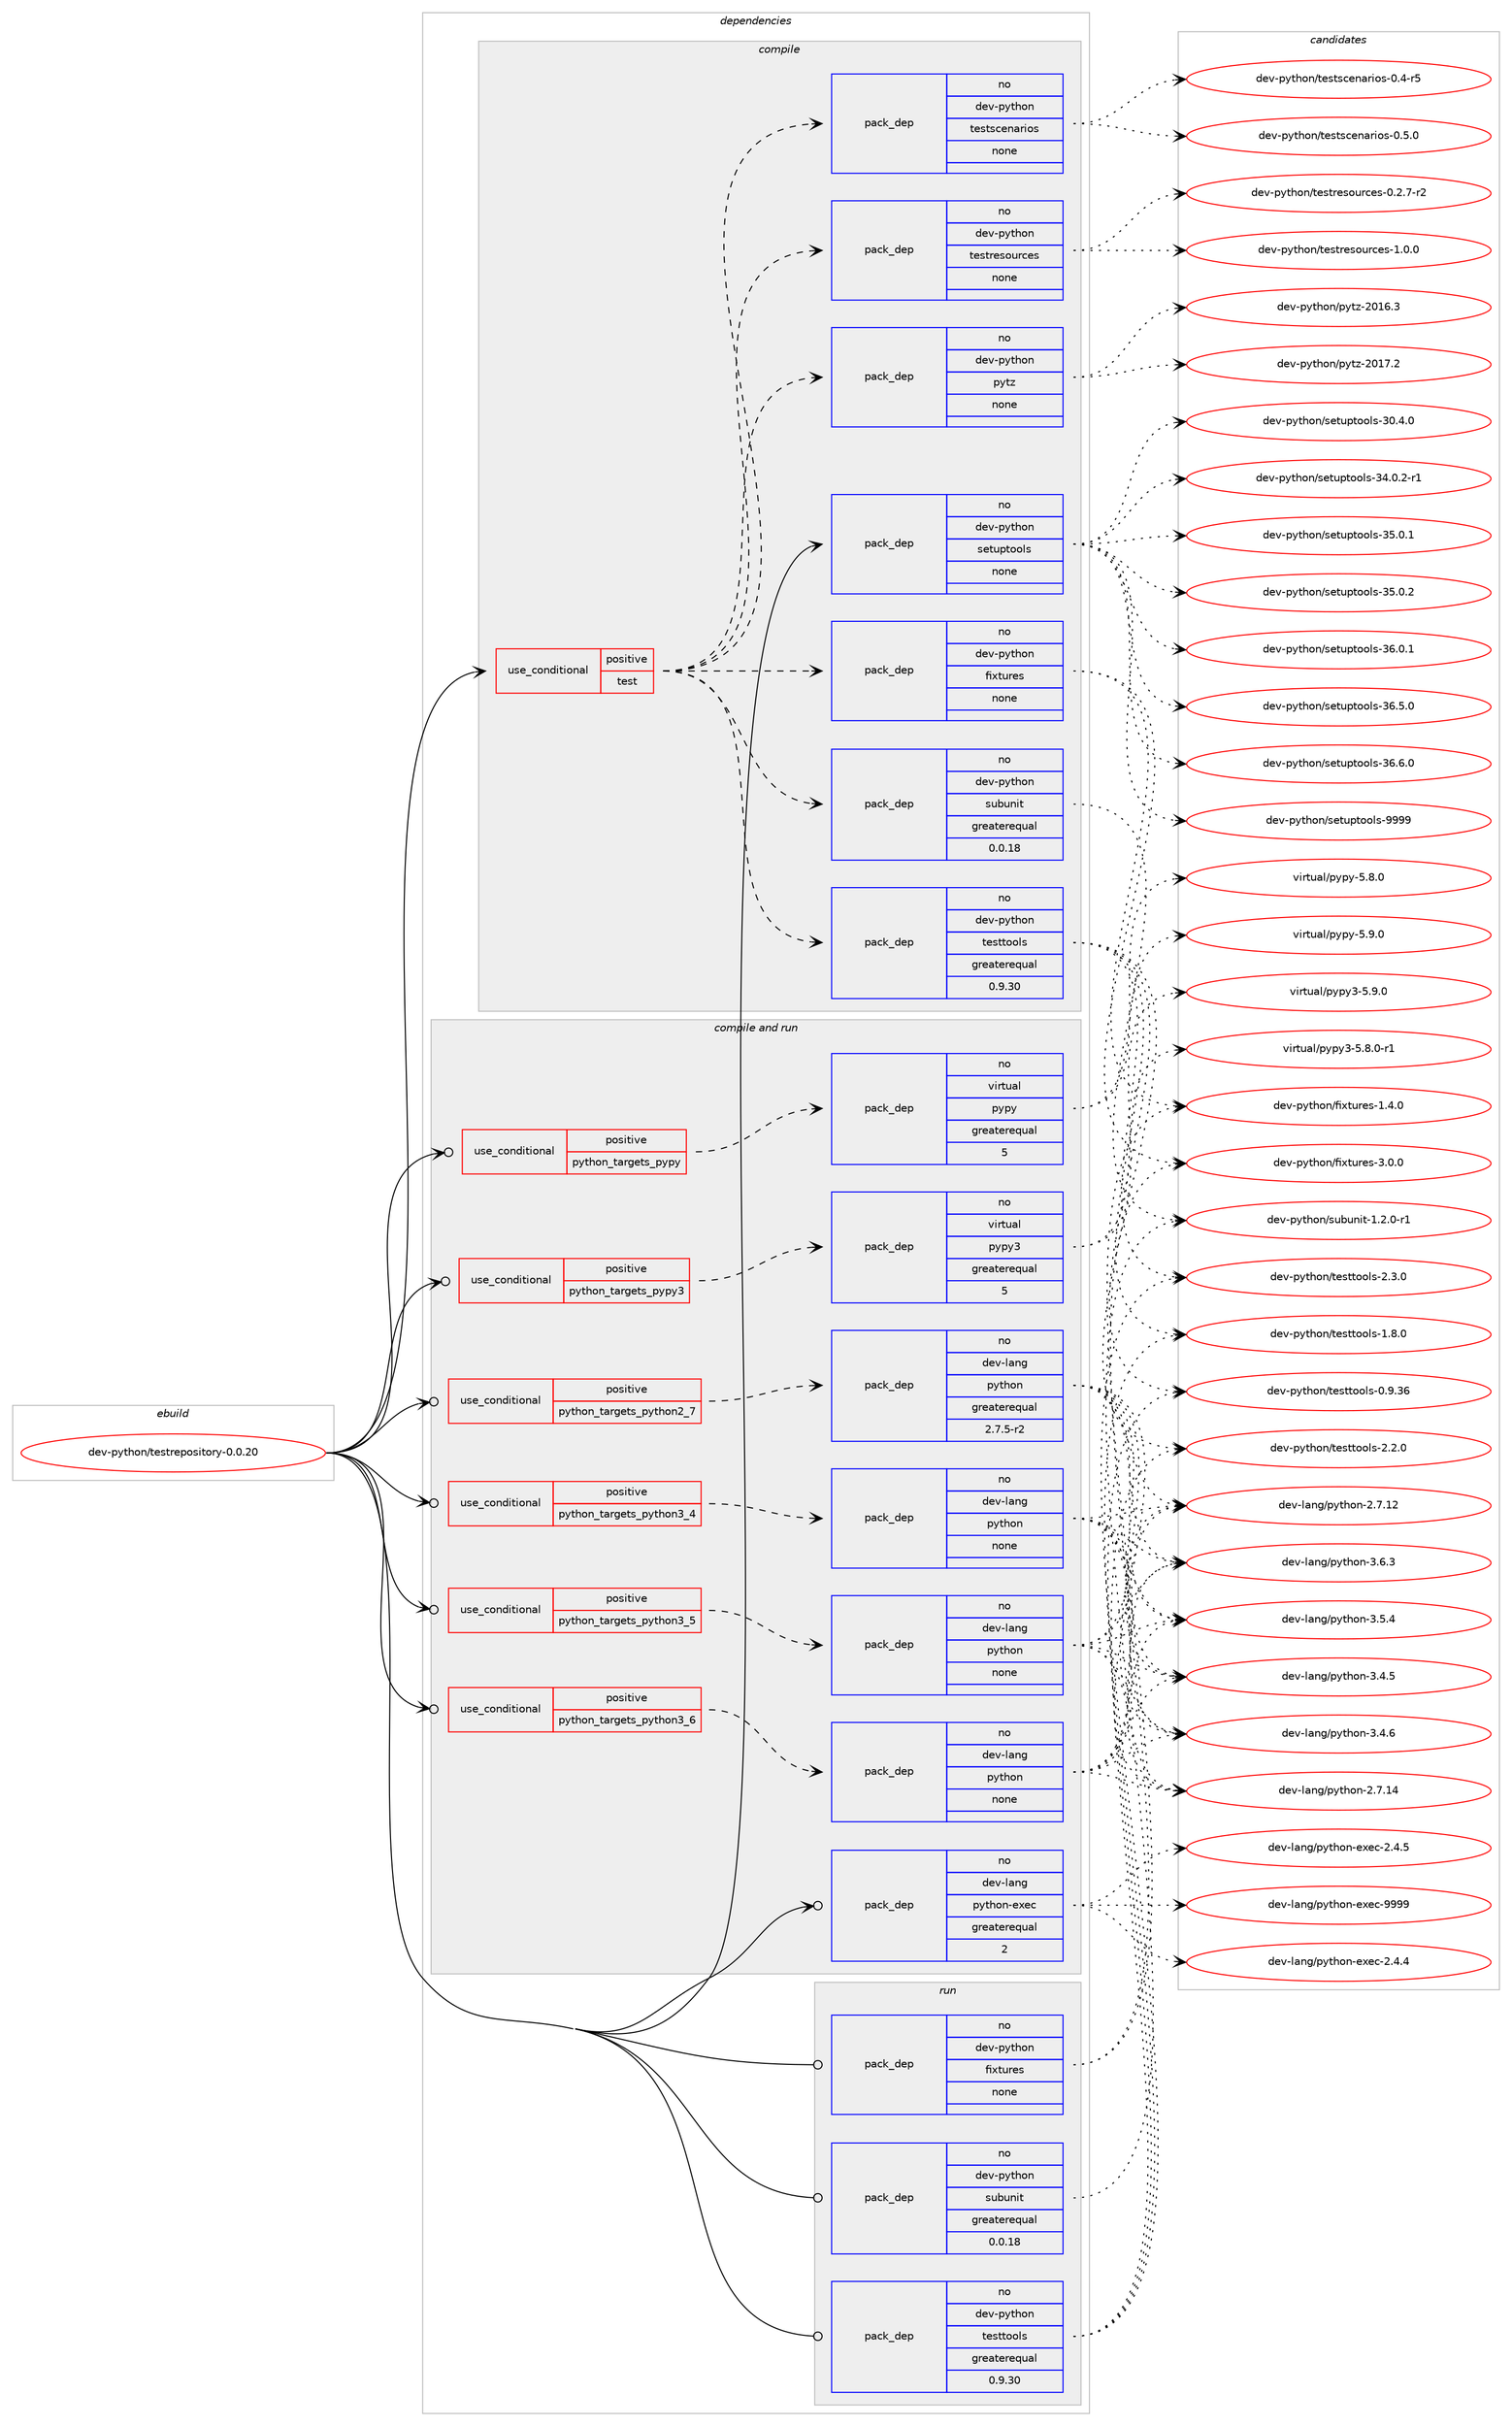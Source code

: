digraph prolog {

# *************
# Graph options
# *************

newrank=true;
concentrate=true;
compound=true;
graph [rankdir=LR,fontname=Helvetica,fontsize=10,ranksep=1.5];#, ranksep=2.5, nodesep=0.2];
edge  [arrowhead=vee];
node  [fontname=Helvetica,fontsize=10];

# **********
# The ebuild
# **********

subgraph cluster_leftcol {
color=gray;
rank=same;
label=<<i>ebuild</i>>;
id [label="dev-python/testrepository-0.0.20", color=red, width=4, href="../dev-python/testrepository-0.0.20.svg"];
}

# ****************
# The dependencies
# ****************

subgraph cluster_midcol {
color=gray;
label=<<i>dependencies</i>>;
subgraph cluster_compile {
fillcolor="#eeeeee";
style=filled;
label=<<i>compile</i>>;
subgraph cond42705 {
dependency190409 [label=<<TABLE BORDER="0" CELLBORDER="1" CELLSPACING="0" CELLPADDING="4"><TR><TD ROWSPAN="3" CELLPADDING="10">use_conditional</TD></TR><TR><TD>positive</TD></TR><TR><TD>test</TD></TR></TABLE>>, shape=none, color=red];
subgraph pack143748 {
dependency190410 [label=<<TABLE BORDER="0" CELLBORDER="1" CELLSPACING="0" CELLPADDING="4" WIDTH="220"><TR><TD ROWSPAN="6" CELLPADDING="30">pack_dep</TD></TR><TR><TD WIDTH="110">no</TD></TR><TR><TD>dev-python</TD></TR><TR><TD>subunit</TD></TR><TR><TD>greaterequal</TD></TR><TR><TD>0.0.18</TD></TR></TABLE>>, shape=none, color=blue];
}
dependency190409:e -> dependency190410:w [weight=20,style="dashed",arrowhead="vee"];
subgraph pack143749 {
dependency190411 [label=<<TABLE BORDER="0" CELLBORDER="1" CELLSPACING="0" CELLPADDING="4" WIDTH="220"><TR><TD ROWSPAN="6" CELLPADDING="30">pack_dep</TD></TR><TR><TD WIDTH="110">no</TD></TR><TR><TD>dev-python</TD></TR><TR><TD>testtools</TD></TR><TR><TD>greaterequal</TD></TR><TR><TD>0.9.30</TD></TR></TABLE>>, shape=none, color=blue];
}
dependency190409:e -> dependency190411:w [weight=20,style="dashed",arrowhead="vee"];
subgraph pack143750 {
dependency190412 [label=<<TABLE BORDER="0" CELLBORDER="1" CELLSPACING="0" CELLPADDING="4" WIDTH="220"><TR><TD ROWSPAN="6" CELLPADDING="30">pack_dep</TD></TR><TR><TD WIDTH="110">no</TD></TR><TR><TD>dev-python</TD></TR><TR><TD>fixtures</TD></TR><TR><TD>none</TD></TR><TR><TD></TD></TR></TABLE>>, shape=none, color=blue];
}
dependency190409:e -> dependency190412:w [weight=20,style="dashed",arrowhead="vee"];
subgraph pack143751 {
dependency190413 [label=<<TABLE BORDER="0" CELLBORDER="1" CELLSPACING="0" CELLPADDING="4" WIDTH="220"><TR><TD ROWSPAN="6" CELLPADDING="30">pack_dep</TD></TR><TR><TD WIDTH="110">no</TD></TR><TR><TD>dev-python</TD></TR><TR><TD>testresources</TD></TR><TR><TD>none</TD></TR><TR><TD></TD></TR></TABLE>>, shape=none, color=blue];
}
dependency190409:e -> dependency190413:w [weight=20,style="dashed",arrowhead="vee"];
subgraph pack143752 {
dependency190414 [label=<<TABLE BORDER="0" CELLBORDER="1" CELLSPACING="0" CELLPADDING="4" WIDTH="220"><TR><TD ROWSPAN="6" CELLPADDING="30">pack_dep</TD></TR><TR><TD WIDTH="110">no</TD></TR><TR><TD>dev-python</TD></TR><TR><TD>testscenarios</TD></TR><TR><TD>none</TD></TR><TR><TD></TD></TR></TABLE>>, shape=none, color=blue];
}
dependency190409:e -> dependency190414:w [weight=20,style="dashed",arrowhead="vee"];
subgraph pack143753 {
dependency190415 [label=<<TABLE BORDER="0" CELLBORDER="1" CELLSPACING="0" CELLPADDING="4" WIDTH="220"><TR><TD ROWSPAN="6" CELLPADDING="30">pack_dep</TD></TR><TR><TD WIDTH="110">no</TD></TR><TR><TD>dev-python</TD></TR><TR><TD>pytz</TD></TR><TR><TD>none</TD></TR><TR><TD></TD></TR></TABLE>>, shape=none, color=blue];
}
dependency190409:e -> dependency190415:w [weight=20,style="dashed",arrowhead="vee"];
}
id:e -> dependency190409:w [weight=20,style="solid",arrowhead="vee"];
subgraph pack143754 {
dependency190416 [label=<<TABLE BORDER="0" CELLBORDER="1" CELLSPACING="0" CELLPADDING="4" WIDTH="220"><TR><TD ROWSPAN="6" CELLPADDING="30">pack_dep</TD></TR><TR><TD WIDTH="110">no</TD></TR><TR><TD>dev-python</TD></TR><TR><TD>setuptools</TD></TR><TR><TD>none</TD></TR><TR><TD></TD></TR></TABLE>>, shape=none, color=blue];
}
id:e -> dependency190416:w [weight=20,style="solid",arrowhead="vee"];
}
subgraph cluster_compileandrun {
fillcolor="#eeeeee";
style=filled;
label=<<i>compile and run</i>>;
subgraph cond42706 {
dependency190417 [label=<<TABLE BORDER="0" CELLBORDER="1" CELLSPACING="0" CELLPADDING="4"><TR><TD ROWSPAN="3" CELLPADDING="10">use_conditional</TD></TR><TR><TD>positive</TD></TR><TR><TD>python_targets_pypy</TD></TR></TABLE>>, shape=none, color=red];
subgraph pack143755 {
dependency190418 [label=<<TABLE BORDER="0" CELLBORDER="1" CELLSPACING="0" CELLPADDING="4" WIDTH="220"><TR><TD ROWSPAN="6" CELLPADDING="30">pack_dep</TD></TR><TR><TD WIDTH="110">no</TD></TR><TR><TD>virtual</TD></TR><TR><TD>pypy</TD></TR><TR><TD>greaterequal</TD></TR><TR><TD>5</TD></TR></TABLE>>, shape=none, color=blue];
}
dependency190417:e -> dependency190418:w [weight=20,style="dashed",arrowhead="vee"];
}
id:e -> dependency190417:w [weight=20,style="solid",arrowhead="odotvee"];
subgraph cond42707 {
dependency190419 [label=<<TABLE BORDER="0" CELLBORDER="1" CELLSPACING="0" CELLPADDING="4"><TR><TD ROWSPAN="3" CELLPADDING="10">use_conditional</TD></TR><TR><TD>positive</TD></TR><TR><TD>python_targets_pypy3</TD></TR></TABLE>>, shape=none, color=red];
subgraph pack143756 {
dependency190420 [label=<<TABLE BORDER="0" CELLBORDER="1" CELLSPACING="0" CELLPADDING="4" WIDTH="220"><TR><TD ROWSPAN="6" CELLPADDING="30">pack_dep</TD></TR><TR><TD WIDTH="110">no</TD></TR><TR><TD>virtual</TD></TR><TR><TD>pypy3</TD></TR><TR><TD>greaterequal</TD></TR><TR><TD>5</TD></TR></TABLE>>, shape=none, color=blue];
}
dependency190419:e -> dependency190420:w [weight=20,style="dashed",arrowhead="vee"];
}
id:e -> dependency190419:w [weight=20,style="solid",arrowhead="odotvee"];
subgraph cond42708 {
dependency190421 [label=<<TABLE BORDER="0" CELLBORDER="1" CELLSPACING="0" CELLPADDING="4"><TR><TD ROWSPAN="3" CELLPADDING="10">use_conditional</TD></TR><TR><TD>positive</TD></TR><TR><TD>python_targets_python2_7</TD></TR></TABLE>>, shape=none, color=red];
subgraph pack143757 {
dependency190422 [label=<<TABLE BORDER="0" CELLBORDER="1" CELLSPACING="0" CELLPADDING="4" WIDTH="220"><TR><TD ROWSPAN="6" CELLPADDING="30">pack_dep</TD></TR><TR><TD WIDTH="110">no</TD></TR><TR><TD>dev-lang</TD></TR><TR><TD>python</TD></TR><TR><TD>greaterequal</TD></TR><TR><TD>2.7.5-r2</TD></TR></TABLE>>, shape=none, color=blue];
}
dependency190421:e -> dependency190422:w [weight=20,style="dashed",arrowhead="vee"];
}
id:e -> dependency190421:w [weight=20,style="solid",arrowhead="odotvee"];
subgraph cond42709 {
dependency190423 [label=<<TABLE BORDER="0" CELLBORDER="1" CELLSPACING="0" CELLPADDING="4"><TR><TD ROWSPAN="3" CELLPADDING="10">use_conditional</TD></TR><TR><TD>positive</TD></TR><TR><TD>python_targets_python3_4</TD></TR></TABLE>>, shape=none, color=red];
subgraph pack143758 {
dependency190424 [label=<<TABLE BORDER="0" CELLBORDER="1" CELLSPACING="0" CELLPADDING="4" WIDTH="220"><TR><TD ROWSPAN="6" CELLPADDING="30">pack_dep</TD></TR><TR><TD WIDTH="110">no</TD></TR><TR><TD>dev-lang</TD></TR><TR><TD>python</TD></TR><TR><TD>none</TD></TR><TR><TD></TD></TR></TABLE>>, shape=none, color=blue];
}
dependency190423:e -> dependency190424:w [weight=20,style="dashed",arrowhead="vee"];
}
id:e -> dependency190423:w [weight=20,style="solid",arrowhead="odotvee"];
subgraph cond42710 {
dependency190425 [label=<<TABLE BORDER="0" CELLBORDER="1" CELLSPACING="0" CELLPADDING="4"><TR><TD ROWSPAN="3" CELLPADDING="10">use_conditional</TD></TR><TR><TD>positive</TD></TR><TR><TD>python_targets_python3_5</TD></TR></TABLE>>, shape=none, color=red];
subgraph pack143759 {
dependency190426 [label=<<TABLE BORDER="0" CELLBORDER="1" CELLSPACING="0" CELLPADDING="4" WIDTH="220"><TR><TD ROWSPAN="6" CELLPADDING="30">pack_dep</TD></TR><TR><TD WIDTH="110">no</TD></TR><TR><TD>dev-lang</TD></TR><TR><TD>python</TD></TR><TR><TD>none</TD></TR><TR><TD></TD></TR></TABLE>>, shape=none, color=blue];
}
dependency190425:e -> dependency190426:w [weight=20,style="dashed",arrowhead="vee"];
}
id:e -> dependency190425:w [weight=20,style="solid",arrowhead="odotvee"];
subgraph cond42711 {
dependency190427 [label=<<TABLE BORDER="0" CELLBORDER="1" CELLSPACING="0" CELLPADDING="4"><TR><TD ROWSPAN="3" CELLPADDING="10">use_conditional</TD></TR><TR><TD>positive</TD></TR><TR><TD>python_targets_python3_6</TD></TR></TABLE>>, shape=none, color=red];
subgraph pack143760 {
dependency190428 [label=<<TABLE BORDER="0" CELLBORDER="1" CELLSPACING="0" CELLPADDING="4" WIDTH="220"><TR><TD ROWSPAN="6" CELLPADDING="30">pack_dep</TD></TR><TR><TD WIDTH="110">no</TD></TR><TR><TD>dev-lang</TD></TR><TR><TD>python</TD></TR><TR><TD>none</TD></TR><TR><TD></TD></TR></TABLE>>, shape=none, color=blue];
}
dependency190427:e -> dependency190428:w [weight=20,style="dashed",arrowhead="vee"];
}
id:e -> dependency190427:w [weight=20,style="solid",arrowhead="odotvee"];
subgraph pack143761 {
dependency190429 [label=<<TABLE BORDER="0" CELLBORDER="1" CELLSPACING="0" CELLPADDING="4" WIDTH="220"><TR><TD ROWSPAN="6" CELLPADDING="30">pack_dep</TD></TR><TR><TD WIDTH="110">no</TD></TR><TR><TD>dev-lang</TD></TR><TR><TD>python-exec</TD></TR><TR><TD>greaterequal</TD></TR><TR><TD>2</TD></TR></TABLE>>, shape=none, color=blue];
}
id:e -> dependency190429:w [weight=20,style="solid",arrowhead="odotvee"];
}
subgraph cluster_run {
fillcolor="#eeeeee";
style=filled;
label=<<i>run</i>>;
subgraph pack143762 {
dependency190430 [label=<<TABLE BORDER="0" CELLBORDER="1" CELLSPACING="0" CELLPADDING="4" WIDTH="220"><TR><TD ROWSPAN="6" CELLPADDING="30">pack_dep</TD></TR><TR><TD WIDTH="110">no</TD></TR><TR><TD>dev-python</TD></TR><TR><TD>fixtures</TD></TR><TR><TD>none</TD></TR><TR><TD></TD></TR></TABLE>>, shape=none, color=blue];
}
id:e -> dependency190430:w [weight=20,style="solid",arrowhead="odot"];
subgraph pack143763 {
dependency190431 [label=<<TABLE BORDER="0" CELLBORDER="1" CELLSPACING="0" CELLPADDING="4" WIDTH="220"><TR><TD ROWSPAN="6" CELLPADDING="30">pack_dep</TD></TR><TR><TD WIDTH="110">no</TD></TR><TR><TD>dev-python</TD></TR><TR><TD>subunit</TD></TR><TR><TD>greaterequal</TD></TR><TR><TD>0.0.18</TD></TR></TABLE>>, shape=none, color=blue];
}
id:e -> dependency190431:w [weight=20,style="solid",arrowhead="odot"];
subgraph pack143764 {
dependency190432 [label=<<TABLE BORDER="0" CELLBORDER="1" CELLSPACING="0" CELLPADDING="4" WIDTH="220"><TR><TD ROWSPAN="6" CELLPADDING="30">pack_dep</TD></TR><TR><TD WIDTH="110">no</TD></TR><TR><TD>dev-python</TD></TR><TR><TD>testtools</TD></TR><TR><TD>greaterequal</TD></TR><TR><TD>0.9.30</TD></TR></TABLE>>, shape=none, color=blue];
}
id:e -> dependency190432:w [weight=20,style="solid",arrowhead="odot"];
}
}

# **************
# The candidates
# **************

subgraph cluster_choices {
rank=same;
color=gray;
label=<<i>candidates</i>>;

subgraph choice143748 {
color=black;
nodesep=1;
choice1001011184511212111610411111047115117981171101051164549465046484511449 [label="dev-python/subunit-1.2.0-r1", color=red, width=4,href="../dev-python/subunit-1.2.0-r1.svg"];
dependency190410:e -> choice1001011184511212111610411111047115117981171101051164549465046484511449:w [style=dotted,weight="100"];
}
subgraph choice143749 {
color=black;
nodesep=1;
choice100101118451121211161041111104711610111511611611111110811545484657465154 [label="dev-python/testtools-0.9.36", color=red, width=4,href="../dev-python/testtools-0.9.36.svg"];
choice1001011184511212111610411111047116101115116116111111108115454946564648 [label="dev-python/testtools-1.8.0", color=red, width=4,href="../dev-python/testtools-1.8.0.svg"];
choice1001011184511212111610411111047116101115116116111111108115455046504648 [label="dev-python/testtools-2.2.0", color=red, width=4,href="../dev-python/testtools-2.2.0.svg"];
choice1001011184511212111610411111047116101115116116111111108115455046514648 [label="dev-python/testtools-2.3.0", color=red, width=4,href="../dev-python/testtools-2.3.0.svg"];
dependency190411:e -> choice100101118451121211161041111104711610111511611611111110811545484657465154:w [style=dotted,weight="100"];
dependency190411:e -> choice1001011184511212111610411111047116101115116116111111108115454946564648:w [style=dotted,weight="100"];
dependency190411:e -> choice1001011184511212111610411111047116101115116116111111108115455046504648:w [style=dotted,weight="100"];
dependency190411:e -> choice1001011184511212111610411111047116101115116116111111108115455046514648:w [style=dotted,weight="100"];
}
subgraph choice143750 {
color=black;
nodesep=1;
choice1001011184511212111610411111047102105120116117114101115454946524648 [label="dev-python/fixtures-1.4.0", color=red, width=4,href="../dev-python/fixtures-1.4.0.svg"];
choice1001011184511212111610411111047102105120116117114101115455146484648 [label="dev-python/fixtures-3.0.0", color=red, width=4,href="../dev-python/fixtures-3.0.0.svg"];
dependency190412:e -> choice1001011184511212111610411111047102105120116117114101115454946524648:w [style=dotted,weight="100"];
dependency190412:e -> choice1001011184511212111610411111047102105120116117114101115455146484648:w [style=dotted,weight="100"];
}
subgraph choice143751 {
color=black;
nodesep=1;
choice1001011184511212111610411111047116101115116114101115111117114991011154548465046554511450 [label="dev-python/testresources-0.2.7-r2", color=red, width=4,href="../dev-python/testresources-0.2.7-r2.svg"];
choice100101118451121211161041111104711610111511611410111511111711499101115454946484648 [label="dev-python/testresources-1.0.0", color=red, width=4,href="../dev-python/testresources-1.0.0.svg"];
dependency190413:e -> choice1001011184511212111610411111047116101115116114101115111117114991011154548465046554511450:w [style=dotted,weight="100"];
dependency190413:e -> choice100101118451121211161041111104711610111511611410111511111711499101115454946484648:w [style=dotted,weight="100"];
}
subgraph choice143752 {
color=black;
nodesep=1;
choice10010111845112121116104111110471161011151161159910111097114105111115454846524511453 [label="dev-python/testscenarios-0.4-r5", color=red, width=4,href="../dev-python/testscenarios-0.4-r5.svg"];
choice10010111845112121116104111110471161011151161159910111097114105111115454846534648 [label="dev-python/testscenarios-0.5.0", color=red, width=4,href="../dev-python/testscenarios-0.5.0.svg"];
dependency190414:e -> choice10010111845112121116104111110471161011151161159910111097114105111115454846524511453:w [style=dotted,weight="100"];
dependency190414:e -> choice10010111845112121116104111110471161011151161159910111097114105111115454846534648:w [style=dotted,weight="100"];
}
subgraph choice143753 {
color=black;
nodesep=1;
choice100101118451121211161041111104711212111612245504849544651 [label="dev-python/pytz-2016.3", color=red, width=4,href="../dev-python/pytz-2016.3.svg"];
choice100101118451121211161041111104711212111612245504849554650 [label="dev-python/pytz-2017.2", color=red, width=4,href="../dev-python/pytz-2017.2.svg"];
dependency190415:e -> choice100101118451121211161041111104711212111612245504849544651:w [style=dotted,weight="100"];
dependency190415:e -> choice100101118451121211161041111104711212111612245504849554650:w [style=dotted,weight="100"];
}
subgraph choice143754 {
color=black;
nodesep=1;
choice100101118451121211161041111104711510111611711211611111110811545514846524648 [label="dev-python/setuptools-30.4.0", color=red, width=4,href="../dev-python/setuptools-30.4.0.svg"];
choice1001011184511212111610411111047115101116117112116111111108115455152464846504511449 [label="dev-python/setuptools-34.0.2-r1", color=red, width=4,href="../dev-python/setuptools-34.0.2-r1.svg"];
choice100101118451121211161041111104711510111611711211611111110811545515346484649 [label="dev-python/setuptools-35.0.1", color=red, width=4,href="../dev-python/setuptools-35.0.1.svg"];
choice100101118451121211161041111104711510111611711211611111110811545515346484650 [label="dev-python/setuptools-35.0.2", color=red, width=4,href="../dev-python/setuptools-35.0.2.svg"];
choice100101118451121211161041111104711510111611711211611111110811545515446484649 [label="dev-python/setuptools-36.0.1", color=red, width=4,href="../dev-python/setuptools-36.0.1.svg"];
choice100101118451121211161041111104711510111611711211611111110811545515446534648 [label="dev-python/setuptools-36.5.0", color=red, width=4,href="../dev-python/setuptools-36.5.0.svg"];
choice100101118451121211161041111104711510111611711211611111110811545515446544648 [label="dev-python/setuptools-36.6.0", color=red, width=4,href="../dev-python/setuptools-36.6.0.svg"];
choice10010111845112121116104111110471151011161171121161111111081154557575757 [label="dev-python/setuptools-9999", color=red, width=4,href="../dev-python/setuptools-9999.svg"];
dependency190416:e -> choice100101118451121211161041111104711510111611711211611111110811545514846524648:w [style=dotted,weight="100"];
dependency190416:e -> choice1001011184511212111610411111047115101116117112116111111108115455152464846504511449:w [style=dotted,weight="100"];
dependency190416:e -> choice100101118451121211161041111104711510111611711211611111110811545515346484649:w [style=dotted,weight="100"];
dependency190416:e -> choice100101118451121211161041111104711510111611711211611111110811545515346484650:w [style=dotted,weight="100"];
dependency190416:e -> choice100101118451121211161041111104711510111611711211611111110811545515446484649:w [style=dotted,weight="100"];
dependency190416:e -> choice100101118451121211161041111104711510111611711211611111110811545515446534648:w [style=dotted,weight="100"];
dependency190416:e -> choice100101118451121211161041111104711510111611711211611111110811545515446544648:w [style=dotted,weight="100"];
dependency190416:e -> choice10010111845112121116104111110471151011161171121161111111081154557575757:w [style=dotted,weight="100"];
}
subgraph choice143755 {
color=black;
nodesep=1;
choice1181051141161179710847112121112121455346564648 [label="virtual/pypy-5.8.0", color=red, width=4,href="../virtual/pypy-5.8.0.svg"];
choice1181051141161179710847112121112121455346574648 [label="virtual/pypy-5.9.0", color=red, width=4,href="../virtual/pypy-5.9.0.svg"];
dependency190418:e -> choice1181051141161179710847112121112121455346564648:w [style=dotted,weight="100"];
dependency190418:e -> choice1181051141161179710847112121112121455346574648:w [style=dotted,weight="100"];
}
subgraph choice143756 {
color=black;
nodesep=1;
choice1181051141161179710847112121112121514553465646484511449 [label="virtual/pypy3-5.8.0-r1", color=red, width=4,href="../virtual/pypy3-5.8.0-r1.svg"];
choice118105114116117971084711212111212151455346574648 [label="virtual/pypy3-5.9.0", color=red, width=4,href="../virtual/pypy3-5.9.0.svg"];
dependency190420:e -> choice1181051141161179710847112121112121514553465646484511449:w [style=dotted,weight="100"];
dependency190420:e -> choice118105114116117971084711212111212151455346574648:w [style=dotted,weight="100"];
}
subgraph choice143757 {
color=black;
nodesep=1;
choice10010111845108971101034711212111610411111045504655464950 [label="dev-lang/python-2.7.12", color=red, width=4,href="../dev-lang/python-2.7.12.svg"];
choice10010111845108971101034711212111610411111045504655464952 [label="dev-lang/python-2.7.14", color=red, width=4,href="../dev-lang/python-2.7.14.svg"];
choice100101118451089711010347112121116104111110455146524653 [label="dev-lang/python-3.4.5", color=red, width=4,href="../dev-lang/python-3.4.5.svg"];
choice100101118451089711010347112121116104111110455146524654 [label="dev-lang/python-3.4.6", color=red, width=4,href="../dev-lang/python-3.4.6.svg"];
choice100101118451089711010347112121116104111110455146534652 [label="dev-lang/python-3.5.4", color=red, width=4,href="../dev-lang/python-3.5.4.svg"];
choice100101118451089711010347112121116104111110455146544651 [label="dev-lang/python-3.6.3", color=red, width=4,href="../dev-lang/python-3.6.3.svg"];
dependency190422:e -> choice10010111845108971101034711212111610411111045504655464950:w [style=dotted,weight="100"];
dependency190422:e -> choice10010111845108971101034711212111610411111045504655464952:w [style=dotted,weight="100"];
dependency190422:e -> choice100101118451089711010347112121116104111110455146524653:w [style=dotted,weight="100"];
dependency190422:e -> choice100101118451089711010347112121116104111110455146524654:w [style=dotted,weight="100"];
dependency190422:e -> choice100101118451089711010347112121116104111110455146534652:w [style=dotted,weight="100"];
dependency190422:e -> choice100101118451089711010347112121116104111110455146544651:w [style=dotted,weight="100"];
}
subgraph choice143758 {
color=black;
nodesep=1;
choice10010111845108971101034711212111610411111045504655464950 [label="dev-lang/python-2.7.12", color=red, width=4,href="../dev-lang/python-2.7.12.svg"];
choice10010111845108971101034711212111610411111045504655464952 [label="dev-lang/python-2.7.14", color=red, width=4,href="../dev-lang/python-2.7.14.svg"];
choice100101118451089711010347112121116104111110455146524653 [label="dev-lang/python-3.4.5", color=red, width=4,href="../dev-lang/python-3.4.5.svg"];
choice100101118451089711010347112121116104111110455146524654 [label="dev-lang/python-3.4.6", color=red, width=4,href="../dev-lang/python-3.4.6.svg"];
choice100101118451089711010347112121116104111110455146534652 [label="dev-lang/python-3.5.4", color=red, width=4,href="../dev-lang/python-3.5.4.svg"];
choice100101118451089711010347112121116104111110455146544651 [label="dev-lang/python-3.6.3", color=red, width=4,href="../dev-lang/python-3.6.3.svg"];
dependency190424:e -> choice10010111845108971101034711212111610411111045504655464950:w [style=dotted,weight="100"];
dependency190424:e -> choice10010111845108971101034711212111610411111045504655464952:w [style=dotted,weight="100"];
dependency190424:e -> choice100101118451089711010347112121116104111110455146524653:w [style=dotted,weight="100"];
dependency190424:e -> choice100101118451089711010347112121116104111110455146524654:w [style=dotted,weight="100"];
dependency190424:e -> choice100101118451089711010347112121116104111110455146534652:w [style=dotted,weight="100"];
dependency190424:e -> choice100101118451089711010347112121116104111110455146544651:w [style=dotted,weight="100"];
}
subgraph choice143759 {
color=black;
nodesep=1;
choice10010111845108971101034711212111610411111045504655464950 [label="dev-lang/python-2.7.12", color=red, width=4,href="../dev-lang/python-2.7.12.svg"];
choice10010111845108971101034711212111610411111045504655464952 [label="dev-lang/python-2.7.14", color=red, width=4,href="../dev-lang/python-2.7.14.svg"];
choice100101118451089711010347112121116104111110455146524653 [label="dev-lang/python-3.4.5", color=red, width=4,href="../dev-lang/python-3.4.5.svg"];
choice100101118451089711010347112121116104111110455146524654 [label="dev-lang/python-3.4.6", color=red, width=4,href="../dev-lang/python-3.4.6.svg"];
choice100101118451089711010347112121116104111110455146534652 [label="dev-lang/python-3.5.4", color=red, width=4,href="../dev-lang/python-3.5.4.svg"];
choice100101118451089711010347112121116104111110455146544651 [label="dev-lang/python-3.6.3", color=red, width=4,href="../dev-lang/python-3.6.3.svg"];
dependency190426:e -> choice10010111845108971101034711212111610411111045504655464950:w [style=dotted,weight="100"];
dependency190426:e -> choice10010111845108971101034711212111610411111045504655464952:w [style=dotted,weight="100"];
dependency190426:e -> choice100101118451089711010347112121116104111110455146524653:w [style=dotted,weight="100"];
dependency190426:e -> choice100101118451089711010347112121116104111110455146524654:w [style=dotted,weight="100"];
dependency190426:e -> choice100101118451089711010347112121116104111110455146534652:w [style=dotted,weight="100"];
dependency190426:e -> choice100101118451089711010347112121116104111110455146544651:w [style=dotted,weight="100"];
}
subgraph choice143760 {
color=black;
nodesep=1;
choice10010111845108971101034711212111610411111045504655464950 [label="dev-lang/python-2.7.12", color=red, width=4,href="../dev-lang/python-2.7.12.svg"];
choice10010111845108971101034711212111610411111045504655464952 [label="dev-lang/python-2.7.14", color=red, width=4,href="../dev-lang/python-2.7.14.svg"];
choice100101118451089711010347112121116104111110455146524653 [label="dev-lang/python-3.4.5", color=red, width=4,href="../dev-lang/python-3.4.5.svg"];
choice100101118451089711010347112121116104111110455146524654 [label="dev-lang/python-3.4.6", color=red, width=4,href="../dev-lang/python-3.4.6.svg"];
choice100101118451089711010347112121116104111110455146534652 [label="dev-lang/python-3.5.4", color=red, width=4,href="../dev-lang/python-3.5.4.svg"];
choice100101118451089711010347112121116104111110455146544651 [label="dev-lang/python-3.6.3", color=red, width=4,href="../dev-lang/python-3.6.3.svg"];
dependency190428:e -> choice10010111845108971101034711212111610411111045504655464950:w [style=dotted,weight="100"];
dependency190428:e -> choice10010111845108971101034711212111610411111045504655464952:w [style=dotted,weight="100"];
dependency190428:e -> choice100101118451089711010347112121116104111110455146524653:w [style=dotted,weight="100"];
dependency190428:e -> choice100101118451089711010347112121116104111110455146524654:w [style=dotted,weight="100"];
dependency190428:e -> choice100101118451089711010347112121116104111110455146534652:w [style=dotted,weight="100"];
dependency190428:e -> choice100101118451089711010347112121116104111110455146544651:w [style=dotted,weight="100"];
}
subgraph choice143761 {
color=black;
nodesep=1;
choice1001011184510897110103471121211161041111104510112010199455046524652 [label="dev-lang/python-exec-2.4.4", color=red, width=4,href="../dev-lang/python-exec-2.4.4.svg"];
choice1001011184510897110103471121211161041111104510112010199455046524653 [label="dev-lang/python-exec-2.4.5", color=red, width=4,href="../dev-lang/python-exec-2.4.5.svg"];
choice10010111845108971101034711212111610411111045101120101994557575757 [label="dev-lang/python-exec-9999", color=red, width=4,href="../dev-lang/python-exec-9999.svg"];
dependency190429:e -> choice1001011184510897110103471121211161041111104510112010199455046524652:w [style=dotted,weight="100"];
dependency190429:e -> choice1001011184510897110103471121211161041111104510112010199455046524653:w [style=dotted,weight="100"];
dependency190429:e -> choice10010111845108971101034711212111610411111045101120101994557575757:w [style=dotted,weight="100"];
}
subgraph choice143762 {
color=black;
nodesep=1;
choice1001011184511212111610411111047102105120116117114101115454946524648 [label="dev-python/fixtures-1.4.0", color=red, width=4,href="../dev-python/fixtures-1.4.0.svg"];
choice1001011184511212111610411111047102105120116117114101115455146484648 [label="dev-python/fixtures-3.0.0", color=red, width=4,href="../dev-python/fixtures-3.0.0.svg"];
dependency190430:e -> choice1001011184511212111610411111047102105120116117114101115454946524648:w [style=dotted,weight="100"];
dependency190430:e -> choice1001011184511212111610411111047102105120116117114101115455146484648:w [style=dotted,weight="100"];
}
subgraph choice143763 {
color=black;
nodesep=1;
choice1001011184511212111610411111047115117981171101051164549465046484511449 [label="dev-python/subunit-1.2.0-r1", color=red, width=4,href="../dev-python/subunit-1.2.0-r1.svg"];
dependency190431:e -> choice1001011184511212111610411111047115117981171101051164549465046484511449:w [style=dotted,weight="100"];
}
subgraph choice143764 {
color=black;
nodesep=1;
choice100101118451121211161041111104711610111511611611111110811545484657465154 [label="dev-python/testtools-0.9.36", color=red, width=4,href="../dev-python/testtools-0.9.36.svg"];
choice1001011184511212111610411111047116101115116116111111108115454946564648 [label="dev-python/testtools-1.8.0", color=red, width=4,href="../dev-python/testtools-1.8.0.svg"];
choice1001011184511212111610411111047116101115116116111111108115455046504648 [label="dev-python/testtools-2.2.0", color=red, width=4,href="../dev-python/testtools-2.2.0.svg"];
choice1001011184511212111610411111047116101115116116111111108115455046514648 [label="dev-python/testtools-2.3.0", color=red, width=4,href="../dev-python/testtools-2.3.0.svg"];
dependency190432:e -> choice100101118451121211161041111104711610111511611611111110811545484657465154:w [style=dotted,weight="100"];
dependency190432:e -> choice1001011184511212111610411111047116101115116116111111108115454946564648:w [style=dotted,weight="100"];
dependency190432:e -> choice1001011184511212111610411111047116101115116116111111108115455046504648:w [style=dotted,weight="100"];
dependency190432:e -> choice1001011184511212111610411111047116101115116116111111108115455046514648:w [style=dotted,weight="100"];
}
}

}
